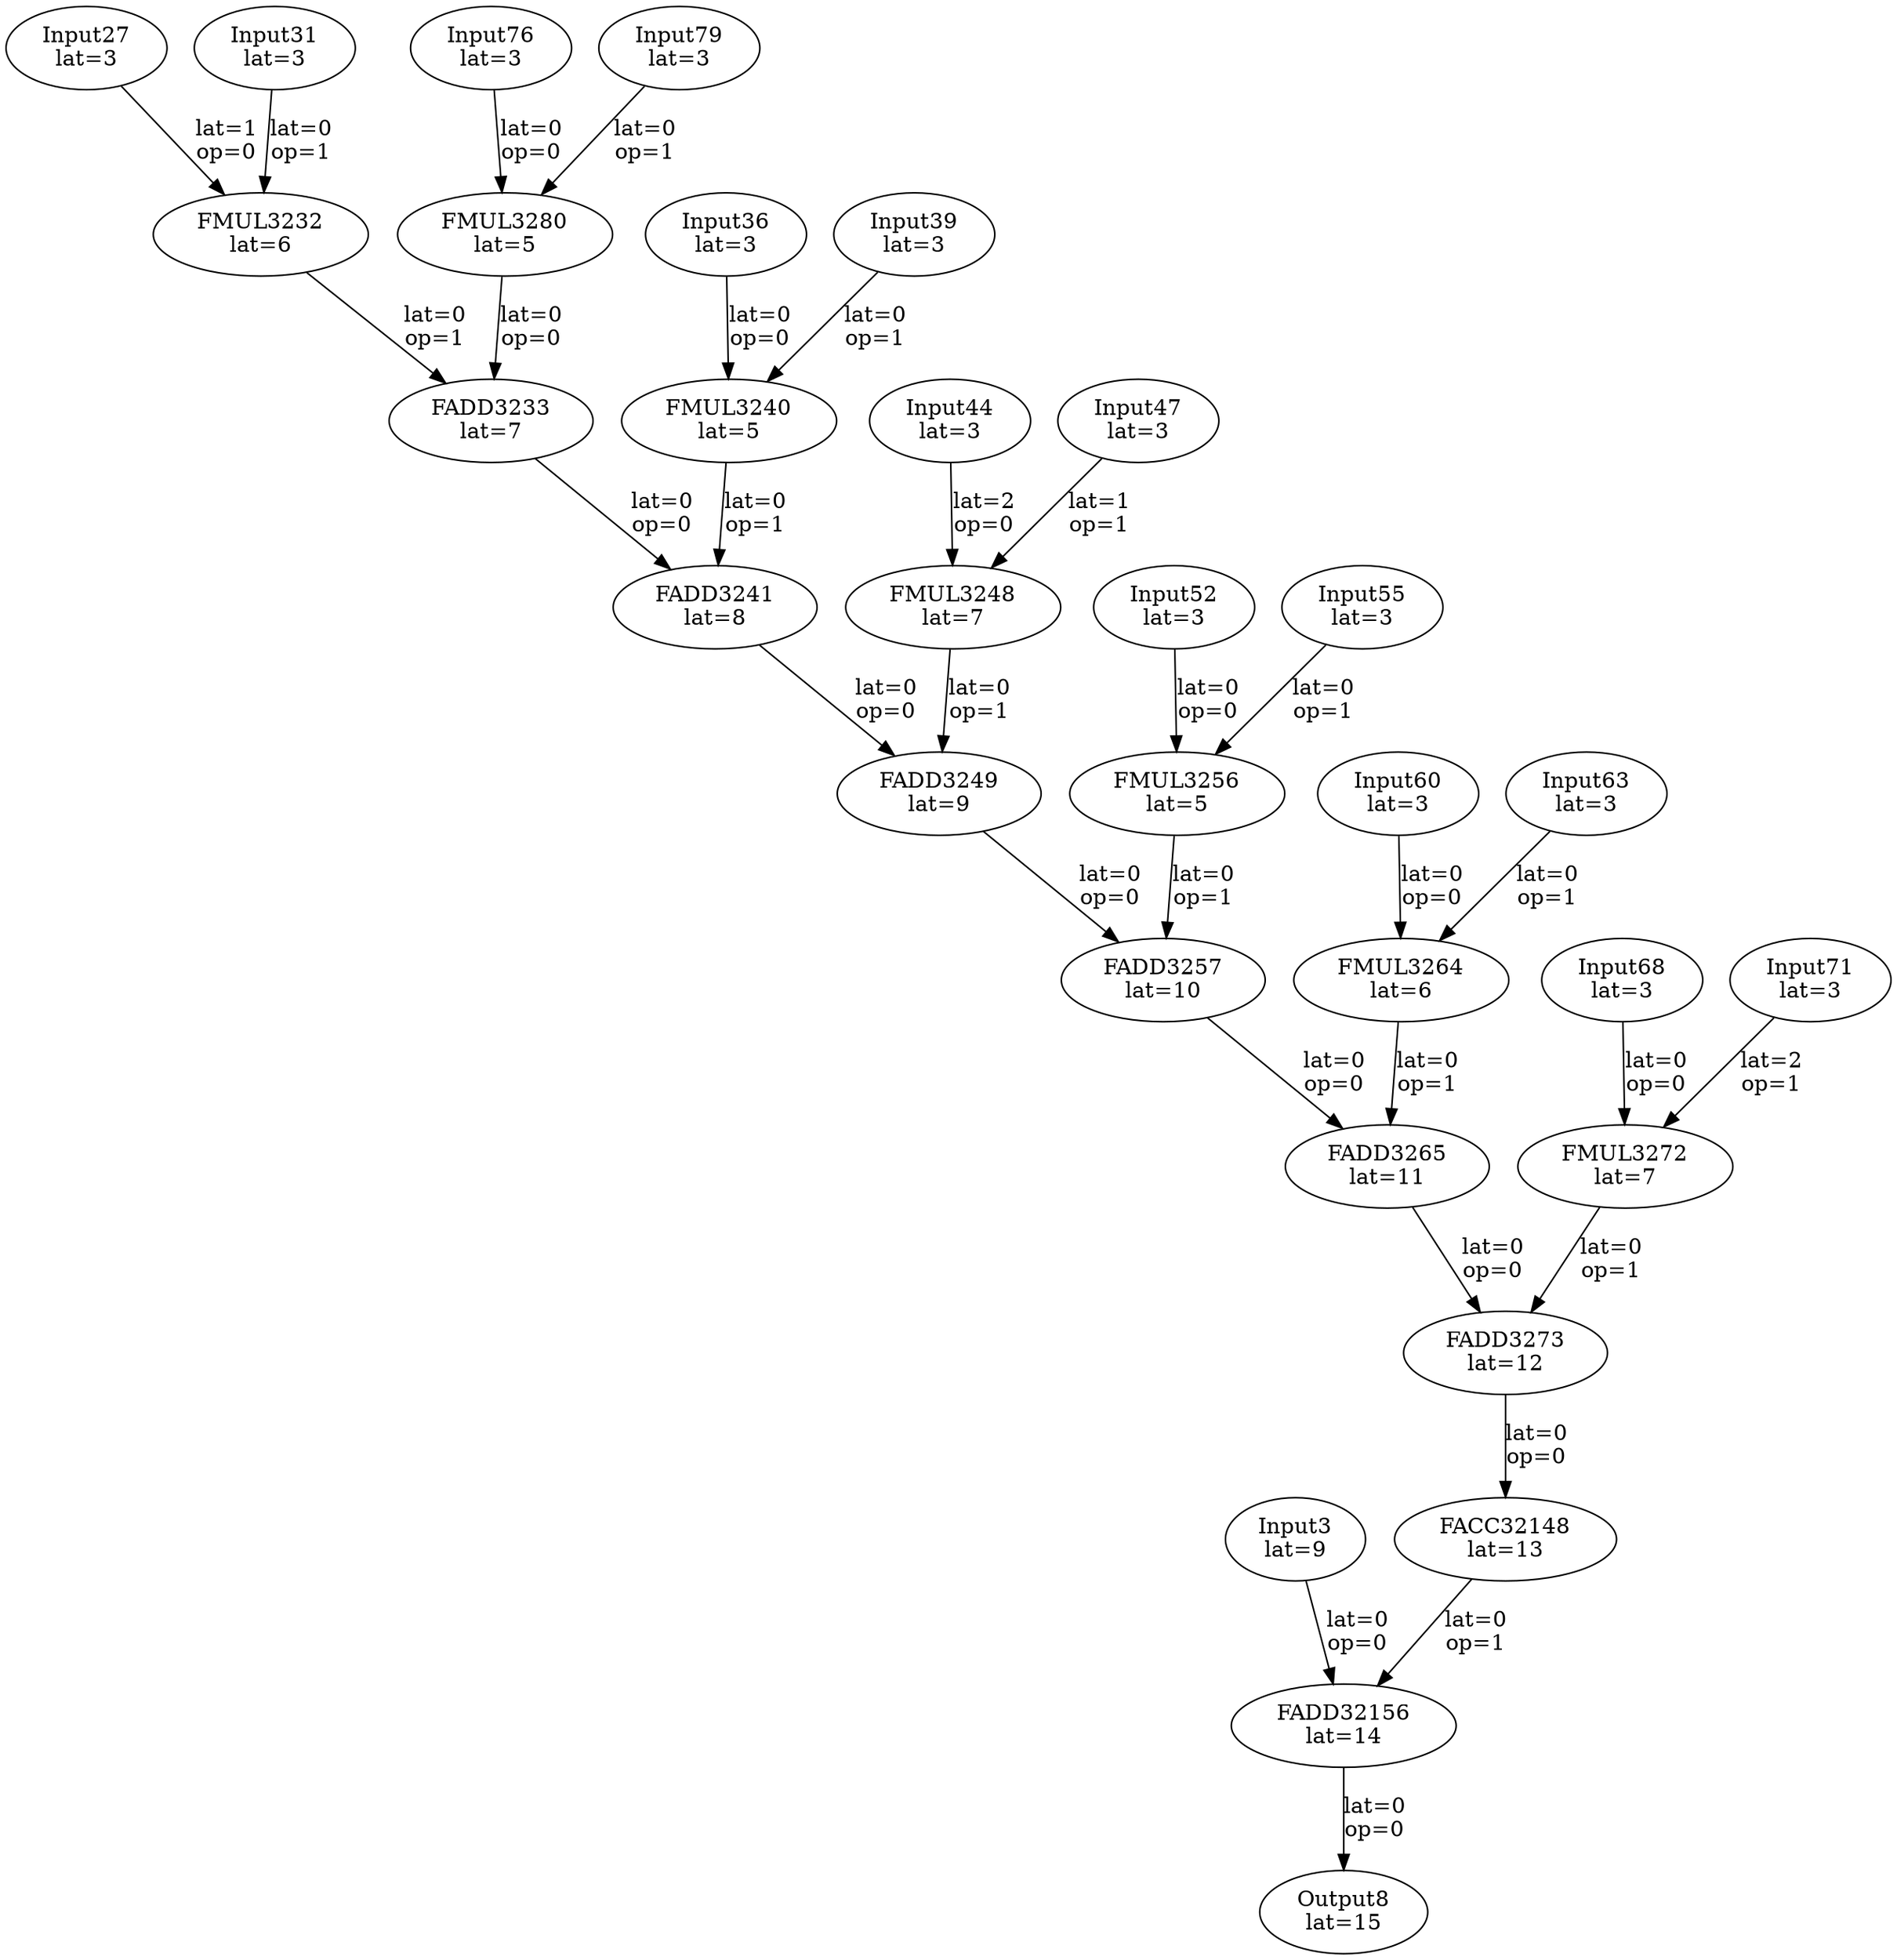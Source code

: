 Digraph G {
"Input3"[label = "\N\nlat=9"];
"Output8"[label = "\N\nlat=15"];
"FADD32156"->"Output8"[label = "lat=0\nop=0"];
"Input27"[label = "\N\nlat=3"];
"Input31"[label = "\N\nlat=3"];
"FMUL3232"[label = "\N\nlat=6"];
"Input27"->"FMUL3232"[label = "lat=1\nop=0"];
"Input31"->"FMUL3232"[label = "lat=0\nop=1"];
"FADD3233"[label = "\N\nlat=7"];
"FMUL3280"->"FADD3233"[label = "lat=0\nop=0"];
"FMUL3232"->"FADD3233"[label = "lat=0\nop=1"];
"Input36"[label = "\N\nlat=3"];
"Input39"[label = "\N\nlat=3"];
"FMUL3240"[label = "\N\nlat=5"];
"Input36"->"FMUL3240"[label = "lat=0\nop=0"];
"Input39"->"FMUL3240"[label = "lat=0\nop=1"];
"FADD3241"[label = "\N\nlat=8"];
"FADD3233"->"FADD3241"[label = "lat=0\nop=0"];
"FMUL3240"->"FADD3241"[label = "lat=0\nop=1"];
"Input44"[label = "\N\nlat=3"];
"Input47"[label = "\N\nlat=3"];
"FMUL3248"[label = "\N\nlat=7"];
"Input44"->"FMUL3248"[label = "lat=2\nop=0"];
"Input47"->"FMUL3248"[label = "lat=1\nop=1"];
"FADD3249"[label = "\N\nlat=9"];
"FADD3241"->"FADD3249"[label = "lat=0\nop=0"];
"FMUL3248"->"FADD3249"[label = "lat=0\nop=1"];
"Input52"[label = "\N\nlat=3"];
"Input55"[label = "\N\nlat=3"];
"FMUL3256"[label = "\N\nlat=5"];
"Input52"->"FMUL3256"[label = "lat=0\nop=0"];
"Input55"->"FMUL3256"[label = "lat=0\nop=1"];
"FADD3257"[label = "\N\nlat=10"];
"FADD3249"->"FADD3257"[label = "lat=0\nop=0"];
"FMUL3256"->"FADD3257"[label = "lat=0\nop=1"];
"Input60"[label = "\N\nlat=3"];
"Input63"[label = "\N\nlat=3"];
"FMUL3264"[label = "\N\nlat=6"];
"Input60"->"FMUL3264"[label = "lat=0\nop=0"];
"Input63"->"FMUL3264"[label = "lat=0\nop=1"];
"FADD3265"[label = "\N\nlat=11"];
"FADD3257"->"FADD3265"[label = "lat=0\nop=0"];
"FMUL3264"->"FADD3265"[label = "lat=0\nop=1"];
"Input68"[label = "\N\nlat=3"];
"Input71"[label = "\N\nlat=3"];
"FMUL3272"[label = "\N\nlat=7"];
"Input68"->"FMUL3272"[label = "lat=0\nop=0"];
"Input71"->"FMUL3272"[label = "lat=2\nop=1"];
"FADD3273"[label = "\N\nlat=12"];
"FADD3265"->"FADD3273"[label = "lat=0\nop=0"];
"FMUL3272"->"FADD3273"[label = "lat=0\nop=1"];
"Input76"[label = "\N\nlat=3"];
"Input79"[label = "\N\nlat=3"];
"FMUL3280"[label = "\N\nlat=5"];
"Input76"->"FMUL3280"[label = "lat=0\nop=0"];
"Input79"->"FMUL3280"[label = "lat=0\nop=1"];
"FACC32148"[label = "\N\nlat=13"];
"FADD3273"->"FACC32148"[label = "lat=0\nop=0"];
"FADD32156"[label = "\N\nlat=14"];
"Input3"->"FADD32156"[label = "lat=0\nop=0"];
"FACC32148"->"FADD32156"[label = "lat=0\nop=1"];
}
